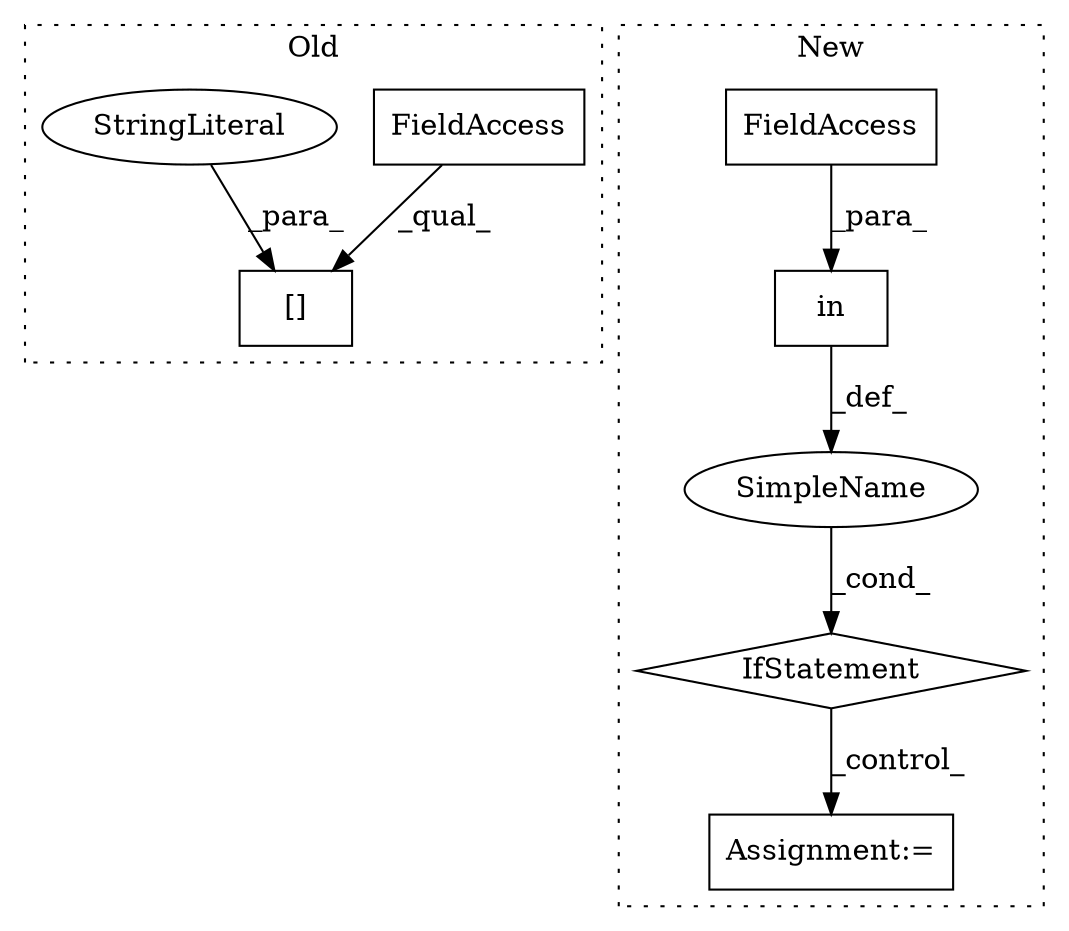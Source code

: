 digraph G {
subgraph cluster0 {
1 [label="[]" a="2" s="4865,4883" l="7,1" shape="box"];
7 [label="FieldAccess" a="22" s="4865" l="6" shape="box"];
8 [label="StringLiteral" a="45" s="4872" l="11" shape="ellipse"];
label = "Old";
style="dotted";
}
subgraph cluster1 {
2 [label="in" a="105" s="4308" l="20" shape="box"];
3 [label="IfStatement" a="25" s="4300,4328" l="8,2" shape="diamond"];
4 [label="Assignment:=" a="7" s="4339" l="1" shape="box"];
5 [label="SimpleName" a="42" s="" l="" shape="ellipse"];
6 [label="FieldAccess" a="22" s="4308" l="4" shape="box"];
label = "New";
style="dotted";
}
2 -> 5 [label="_def_"];
3 -> 4 [label="_control_"];
5 -> 3 [label="_cond_"];
6 -> 2 [label="_para_"];
7 -> 1 [label="_qual_"];
8 -> 1 [label="_para_"];
}